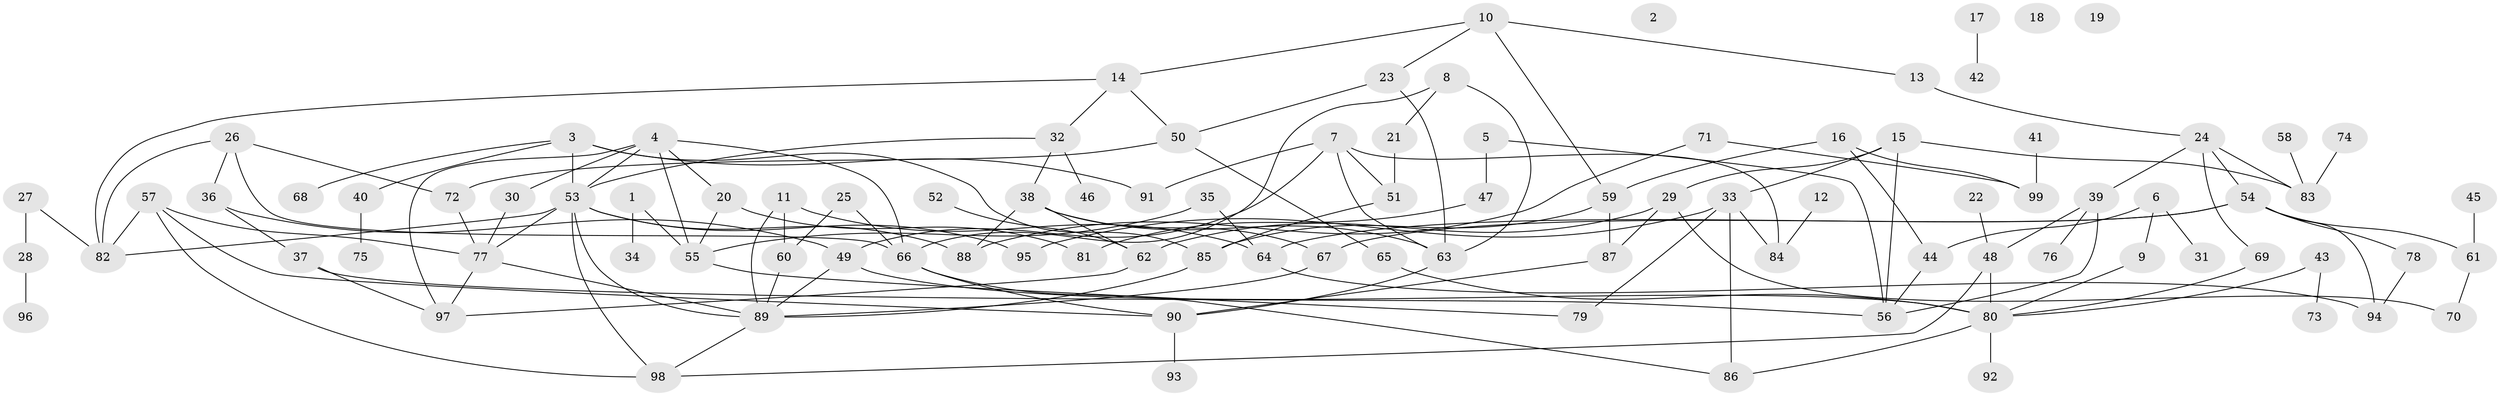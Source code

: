 // coarse degree distribution, {4: 0.15151515151515152, 8: 0.07575757575757576, 5: 0.09090909090909091, 2: 0.24242424242424243, 11: 0.015151515151515152, 9: 0.015151515151515152, 3: 0.18181818181818182, 7: 0.015151515151515152, 1: 0.19696969696969696, 6: 0.015151515151515152}
// Generated by graph-tools (version 1.1) at 2025/48/03/04/25 22:48:17]
// undirected, 99 vertices, 147 edges
graph export_dot {
  node [color=gray90,style=filled];
  1;
  2;
  3;
  4;
  5;
  6;
  7;
  8;
  9;
  10;
  11;
  12;
  13;
  14;
  15;
  16;
  17;
  18;
  19;
  20;
  21;
  22;
  23;
  24;
  25;
  26;
  27;
  28;
  29;
  30;
  31;
  32;
  33;
  34;
  35;
  36;
  37;
  38;
  39;
  40;
  41;
  42;
  43;
  44;
  45;
  46;
  47;
  48;
  49;
  50;
  51;
  52;
  53;
  54;
  55;
  56;
  57;
  58;
  59;
  60;
  61;
  62;
  63;
  64;
  65;
  66;
  67;
  68;
  69;
  70;
  71;
  72;
  73;
  74;
  75;
  76;
  77;
  78;
  79;
  80;
  81;
  82;
  83;
  84;
  85;
  86;
  87;
  88;
  89;
  90;
  91;
  92;
  93;
  94;
  95;
  96;
  97;
  98;
  99;
  1 -- 34;
  1 -- 55;
  3 -- 40;
  3 -- 53;
  3 -- 68;
  3 -- 85;
  3 -- 91;
  4 -- 20;
  4 -- 30;
  4 -- 53;
  4 -- 55;
  4 -- 66;
  4 -- 97;
  5 -- 47;
  5 -- 56;
  6 -- 9;
  6 -- 31;
  6 -- 44;
  7 -- 49;
  7 -- 51;
  7 -- 63;
  7 -- 84;
  7 -- 91;
  8 -- 21;
  8 -- 63;
  8 -- 66;
  9 -- 80;
  10 -- 13;
  10 -- 14;
  10 -- 23;
  10 -- 59;
  11 -- 60;
  11 -- 64;
  11 -- 89;
  12 -- 84;
  13 -- 24;
  14 -- 32;
  14 -- 50;
  14 -- 82;
  15 -- 29;
  15 -- 33;
  15 -- 56;
  15 -- 83;
  16 -- 44;
  16 -- 59;
  16 -- 99;
  17 -- 42;
  20 -- 55;
  20 -- 81;
  21 -- 51;
  22 -- 48;
  23 -- 50;
  23 -- 63;
  24 -- 39;
  24 -- 54;
  24 -- 69;
  24 -- 83;
  25 -- 60;
  25 -- 66;
  26 -- 36;
  26 -- 66;
  26 -- 72;
  26 -- 82;
  27 -- 28;
  27 -- 82;
  28 -- 96;
  29 -- 62;
  29 -- 70;
  29 -- 87;
  30 -- 77;
  32 -- 38;
  32 -- 46;
  32 -- 53;
  33 -- 79;
  33 -- 84;
  33 -- 86;
  33 -- 95;
  35 -- 55;
  35 -- 64;
  36 -- 37;
  36 -- 49;
  37 -- 56;
  37 -- 97;
  38 -- 62;
  38 -- 63;
  38 -- 67;
  38 -- 88;
  39 -- 48;
  39 -- 56;
  39 -- 76;
  40 -- 75;
  41 -- 99;
  43 -- 73;
  43 -- 80;
  44 -- 56;
  45 -- 61;
  47 -- 81;
  48 -- 80;
  48 -- 98;
  49 -- 80;
  49 -- 89;
  50 -- 65;
  50 -- 72;
  51 -- 85;
  52 -- 62;
  53 -- 77;
  53 -- 82;
  53 -- 88;
  53 -- 89;
  53 -- 95;
  53 -- 98;
  54 -- 61;
  54 -- 64;
  54 -- 67;
  54 -- 78;
  54 -- 94;
  55 -- 79;
  57 -- 77;
  57 -- 82;
  57 -- 90;
  57 -- 98;
  58 -- 83;
  59 -- 85;
  59 -- 87;
  60 -- 89;
  61 -- 70;
  62 -- 97;
  63 -- 90;
  64 -- 94;
  65 -- 80;
  66 -- 86;
  66 -- 90;
  67 -- 89;
  69 -- 80;
  71 -- 88;
  71 -- 99;
  72 -- 77;
  74 -- 83;
  77 -- 89;
  77 -- 97;
  78 -- 94;
  80 -- 86;
  80 -- 92;
  85 -- 89;
  87 -- 90;
  89 -- 98;
  90 -- 93;
}
